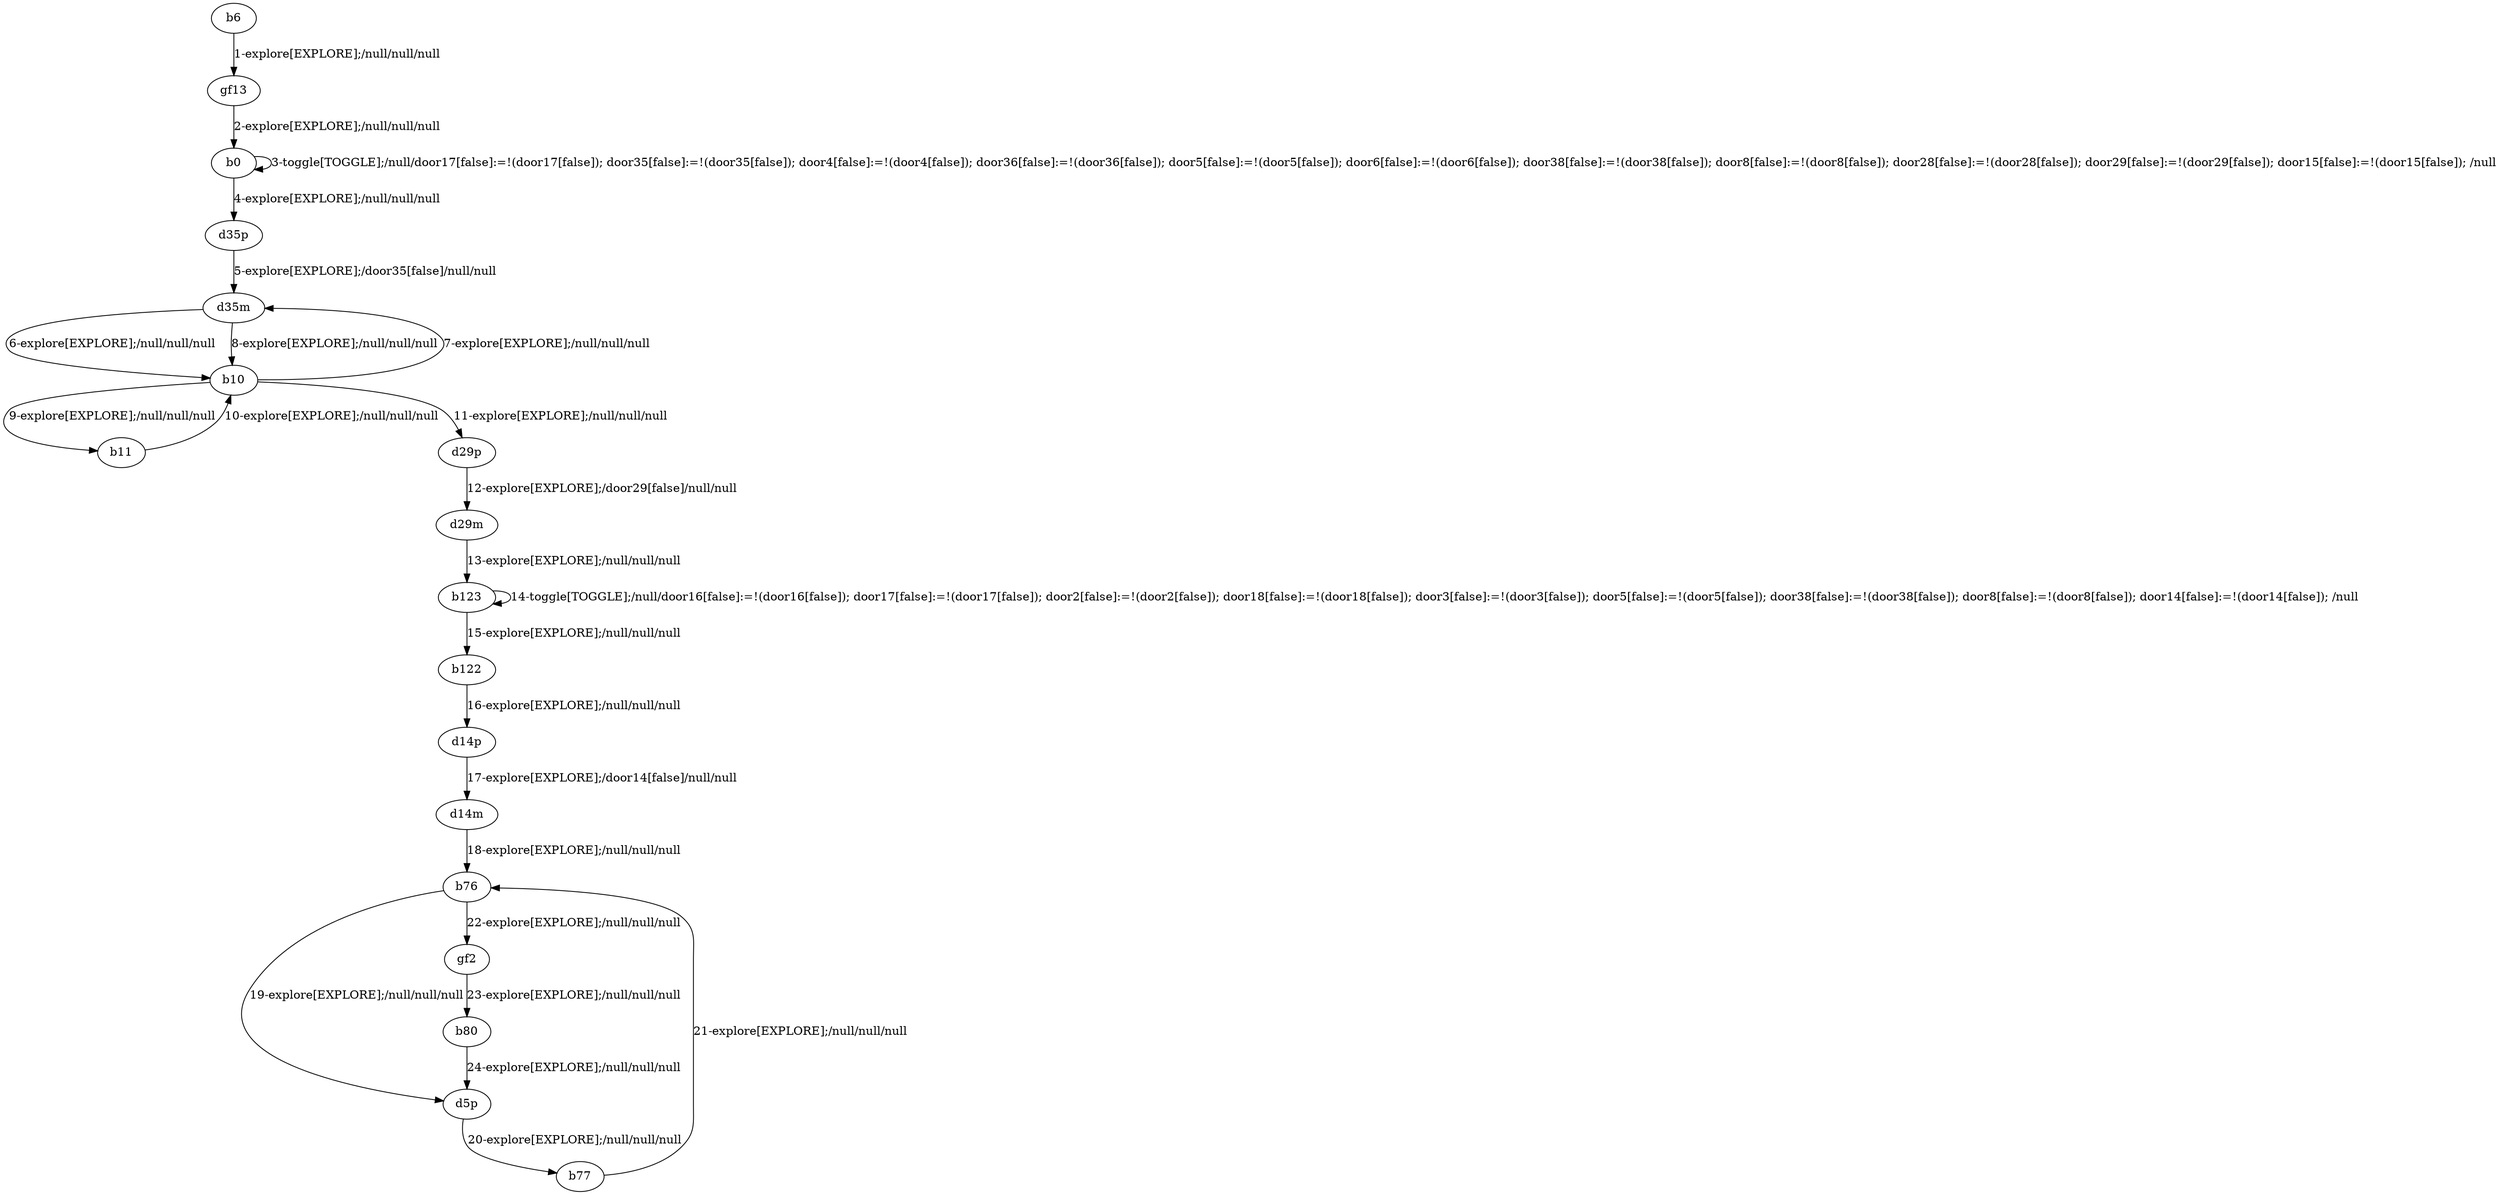 # Total number of goals covered by this test: 1
# d35m --> b10

digraph g {
"b6" -> "gf13" [label = "1-explore[EXPLORE];/null/null/null"];
"gf13" -> "b0" [label = "2-explore[EXPLORE];/null/null/null"];
"b0" -> "b0" [label = "3-toggle[TOGGLE];/null/door17[false]:=!(door17[false]); door35[false]:=!(door35[false]); door4[false]:=!(door4[false]); door36[false]:=!(door36[false]); door5[false]:=!(door5[false]); door6[false]:=!(door6[false]); door38[false]:=!(door38[false]); door8[false]:=!(door8[false]); door28[false]:=!(door28[false]); door29[false]:=!(door29[false]); door15[false]:=!(door15[false]); /null"];
"b0" -> "d35p" [label = "4-explore[EXPLORE];/null/null/null"];
"d35p" -> "d35m" [label = "5-explore[EXPLORE];/door35[false]/null/null"];
"d35m" -> "b10" [label = "6-explore[EXPLORE];/null/null/null"];
"b10" -> "d35m" [label = "7-explore[EXPLORE];/null/null/null"];
"d35m" -> "b10" [label = "8-explore[EXPLORE];/null/null/null"];
"b10" -> "b11" [label = "9-explore[EXPLORE];/null/null/null"];
"b11" -> "b10" [label = "10-explore[EXPLORE];/null/null/null"];
"b10" -> "d29p" [label = "11-explore[EXPLORE];/null/null/null"];
"d29p" -> "d29m" [label = "12-explore[EXPLORE];/door29[false]/null/null"];
"d29m" -> "b123" [label = "13-explore[EXPLORE];/null/null/null"];
"b123" -> "b123" [label = "14-toggle[TOGGLE];/null/door16[false]:=!(door16[false]); door17[false]:=!(door17[false]); door2[false]:=!(door2[false]); door18[false]:=!(door18[false]); door3[false]:=!(door3[false]); door5[false]:=!(door5[false]); door38[false]:=!(door38[false]); door8[false]:=!(door8[false]); door14[false]:=!(door14[false]); /null"];
"b123" -> "b122" [label = "15-explore[EXPLORE];/null/null/null"];
"b122" -> "d14p" [label = "16-explore[EXPLORE];/null/null/null"];
"d14p" -> "d14m" [label = "17-explore[EXPLORE];/door14[false]/null/null"];
"d14m" -> "b76" [label = "18-explore[EXPLORE];/null/null/null"];
"b76" -> "d5p" [label = "19-explore[EXPLORE];/null/null/null"];
"d5p" -> "b77" [label = "20-explore[EXPLORE];/null/null/null"];
"b77" -> "b76" [label = "21-explore[EXPLORE];/null/null/null"];
"b76" -> "gf2" [label = "22-explore[EXPLORE];/null/null/null"];
"gf2" -> "b80" [label = "23-explore[EXPLORE];/null/null/null"];
"b80" -> "d5p" [label = "24-explore[EXPLORE];/null/null/null"];
}
